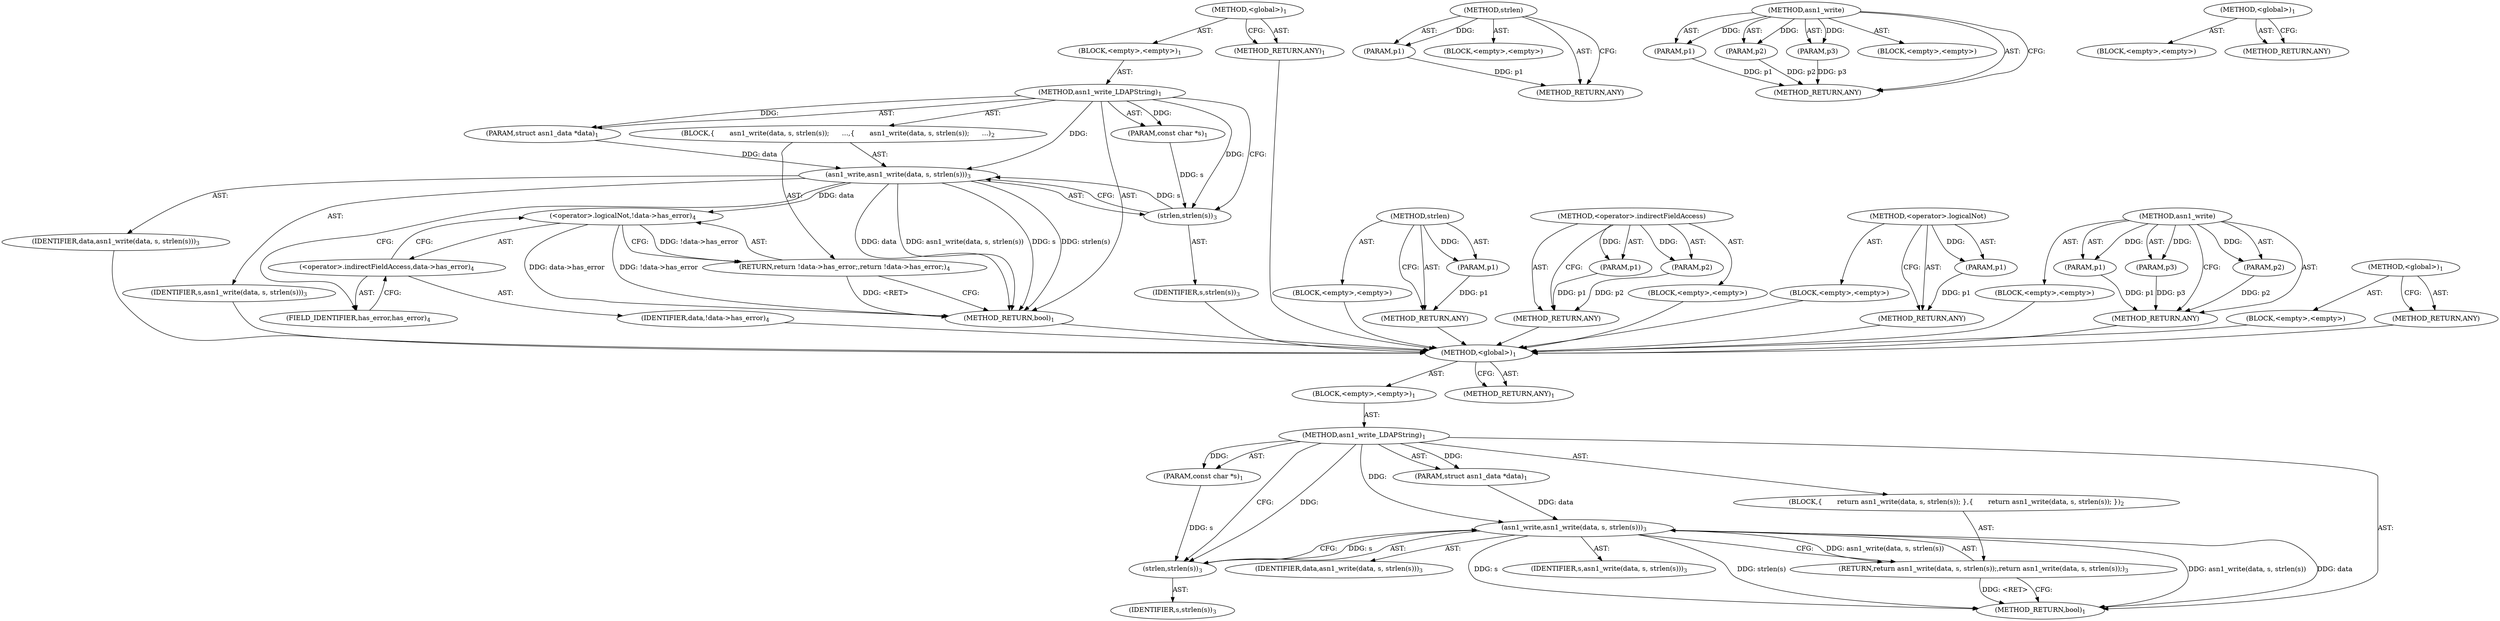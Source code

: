 digraph "&lt;global&gt;" {
vulnerable_6 [label=<(METHOD,&lt;global&gt;)<SUB>1</SUB>>];
vulnerable_7 [label=<(BLOCK,&lt;empty&gt;,&lt;empty&gt;)<SUB>1</SUB>>];
vulnerable_8 [label=<(METHOD,asn1_write_LDAPString)<SUB>1</SUB>>];
vulnerable_9 [label=<(PARAM,struct asn1_data *data)<SUB>1</SUB>>];
vulnerable_10 [label=<(PARAM,const char *s)<SUB>1</SUB>>];
vulnerable_11 [label=<(BLOCK,{
       asn1_write(data, s, strlen(s));
      ...,{
       asn1_write(data, s, strlen(s));
      ...)<SUB>2</SUB>>];
vulnerable_12 [label=<(asn1_write,asn1_write(data, s, strlen(s)))<SUB>3</SUB>>];
vulnerable_13 [label=<(IDENTIFIER,data,asn1_write(data, s, strlen(s)))<SUB>3</SUB>>];
vulnerable_14 [label=<(IDENTIFIER,s,asn1_write(data, s, strlen(s)))<SUB>3</SUB>>];
vulnerable_15 [label=<(strlen,strlen(s))<SUB>3</SUB>>];
vulnerable_16 [label=<(IDENTIFIER,s,strlen(s))<SUB>3</SUB>>];
vulnerable_17 [label=<(RETURN,return !data-&gt;has_error;,return !data-&gt;has_error;)<SUB>4</SUB>>];
vulnerable_18 [label=<(&lt;operator&gt;.logicalNot,!data-&gt;has_error)<SUB>4</SUB>>];
vulnerable_19 [label=<(&lt;operator&gt;.indirectFieldAccess,data-&gt;has_error)<SUB>4</SUB>>];
vulnerable_20 [label=<(IDENTIFIER,data,!data-&gt;has_error)<SUB>4</SUB>>];
vulnerable_21 [label=<(FIELD_IDENTIFIER,has_error,has_error)<SUB>4</SUB>>];
vulnerable_22 [label=<(METHOD_RETURN,bool)<SUB>1</SUB>>];
vulnerable_24 [label=<(METHOD_RETURN,ANY)<SUB>1</SUB>>];
vulnerable_49 [label=<(METHOD,strlen)>];
vulnerable_50 [label=<(PARAM,p1)>];
vulnerable_51 [label=<(BLOCK,&lt;empty&gt;,&lt;empty&gt;)>];
vulnerable_52 [label=<(METHOD_RETURN,ANY)>];
vulnerable_57 [label=<(METHOD,&lt;operator&gt;.indirectFieldAccess)>];
vulnerable_58 [label=<(PARAM,p1)>];
vulnerable_59 [label=<(PARAM,p2)>];
vulnerable_60 [label=<(BLOCK,&lt;empty&gt;,&lt;empty&gt;)>];
vulnerable_61 [label=<(METHOD_RETURN,ANY)>];
vulnerable_53 [label=<(METHOD,&lt;operator&gt;.logicalNot)>];
vulnerable_54 [label=<(PARAM,p1)>];
vulnerable_55 [label=<(BLOCK,&lt;empty&gt;,&lt;empty&gt;)>];
vulnerable_56 [label=<(METHOD_RETURN,ANY)>];
vulnerable_43 [label=<(METHOD,asn1_write)>];
vulnerable_44 [label=<(PARAM,p1)>];
vulnerable_45 [label=<(PARAM,p2)>];
vulnerable_46 [label=<(PARAM,p3)>];
vulnerable_47 [label=<(BLOCK,&lt;empty&gt;,&lt;empty&gt;)>];
vulnerable_48 [label=<(METHOD_RETURN,ANY)>];
vulnerable_37 [label=<(METHOD,&lt;global&gt;)<SUB>1</SUB>>];
vulnerable_38 [label=<(BLOCK,&lt;empty&gt;,&lt;empty&gt;)>];
vulnerable_39 [label=<(METHOD_RETURN,ANY)>];
fixed_6 [label=<(METHOD,&lt;global&gt;)<SUB>1</SUB>>];
fixed_7 [label=<(BLOCK,&lt;empty&gt;,&lt;empty&gt;)<SUB>1</SUB>>];
fixed_8 [label=<(METHOD,asn1_write_LDAPString)<SUB>1</SUB>>];
fixed_9 [label=<(PARAM,struct asn1_data *data)<SUB>1</SUB>>];
fixed_10 [label=<(PARAM,const char *s)<SUB>1</SUB>>];
fixed_11 [label=<(BLOCK,{
       return asn1_write(data, s, strlen(s));
 },{
       return asn1_write(data, s, strlen(s));
 })<SUB>2</SUB>>];
fixed_12 [label=<(RETURN,return asn1_write(data, s, strlen(s));,return asn1_write(data, s, strlen(s));)<SUB>3</SUB>>];
fixed_13 [label=<(asn1_write,asn1_write(data, s, strlen(s)))<SUB>3</SUB>>];
fixed_14 [label=<(IDENTIFIER,data,asn1_write(data, s, strlen(s)))<SUB>3</SUB>>];
fixed_15 [label=<(IDENTIFIER,s,asn1_write(data, s, strlen(s)))<SUB>3</SUB>>];
fixed_16 [label=<(strlen,strlen(s))<SUB>3</SUB>>];
fixed_17 [label=<(IDENTIFIER,s,strlen(s))<SUB>3</SUB>>];
fixed_18 [label=<(METHOD_RETURN,bool)<SUB>1</SUB>>];
fixed_20 [label=<(METHOD_RETURN,ANY)<SUB>1</SUB>>];
fixed_45 [label=<(METHOD,strlen)>];
fixed_46 [label=<(PARAM,p1)>];
fixed_47 [label=<(BLOCK,&lt;empty&gt;,&lt;empty&gt;)>];
fixed_48 [label=<(METHOD_RETURN,ANY)>];
fixed_39 [label=<(METHOD,asn1_write)>];
fixed_40 [label=<(PARAM,p1)>];
fixed_41 [label=<(PARAM,p2)>];
fixed_42 [label=<(PARAM,p3)>];
fixed_43 [label=<(BLOCK,&lt;empty&gt;,&lt;empty&gt;)>];
fixed_44 [label=<(METHOD_RETURN,ANY)>];
fixed_33 [label=<(METHOD,&lt;global&gt;)<SUB>1</SUB>>];
fixed_34 [label=<(BLOCK,&lt;empty&gt;,&lt;empty&gt;)>];
fixed_35 [label=<(METHOD_RETURN,ANY)>];
vulnerable_6 -> vulnerable_7  [key=0, label="AST: "];
vulnerable_6 -> vulnerable_24  [key=0, label="AST: "];
vulnerable_6 -> vulnerable_24  [key=1, label="CFG: "];
vulnerable_7 -> vulnerable_8  [key=0, label="AST: "];
vulnerable_8 -> vulnerable_9  [key=0, label="AST: "];
vulnerable_8 -> vulnerable_9  [key=1, label="DDG: "];
vulnerable_8 -> vulnerable_10  [key=0, label="AST: "];
vulnerable_8 -> vulnerable_10  [key=1, label="DDG: "];
vulnerable_8 -> vulnerable_11  [key=0, label="AST: "];
vulnerable_8 -> vulnerable_22  [key=0, label="AST: "];
vulnerable_8 -> vulnerable_15  [key=0, label="CFG: "];
vulnerable_8 -> vulnerable_15  [key=1, label="DDG: "];
vulnerable_8 -> vulnerable_12  [key=0, label="DDG: "];
vulnerable_9 -> vulnerable_12  [key=0, label="DDG: data"];
vulnerable_10 -> vulnerable_15  [key=0, label="DDG: s"];
vulnerable_11 -> vulnerable_12  [key=0, label="AST: "];
vulnerable_11 -> vulnerable_17  [key=0, label="AST: "];
vulnerable_12 -> vulnerable_13  [key=0, label="AST: "];
vulnerable_12 -> vulnerable_14  [key=0, label="AST: "];
vulnerable_12 -> vulnerable_15  [key=0, label="AST: "];
vulnerable_12 -> vulnerable_21  [key=0, label="CFG: "];
vulnerable_12 -> vulnerable_22  [key=0, label="DDG: data"];
vulnerable_12 -> vulnerable_22  [key=1, label="DDG: s"];
vulnerable_12 -> vulnerable_22  [key=2, label="DDG: strlen(s)"];
vulnerable_12 -> vulnerable_22  [key=3, label="DDG: asn1_write(data, s, strlen(s))"];
vulnerable_12 -> vulnerable_18  [key=0, label="DDG: data"];
vulnerable_13 -> fixed_6  [key=0];
vulnerable_14 -> fixed_6  [key=0];
vulnerable_15 -> vulnerable_16  [key=0, label="AST: "];
vulnerable_15 -> vulnerable_12  [key=0, label="CFG: "];
vulnerable_15 -> vulnerable_12  [key=1, label="DDG: s"];
vulnerable_16 -> fixed_6  [key=0];
vulnerable_17 -> vulnerable_18  [key=0, label="AST: "];
vulnerable_17 -> vulnerable_22  [key=0, label="CFG: "];
vulnerable_17 -> vulnerable_22  [key=1, label="DDG: &lt;RET&gt;"];
vulnerable_18 -> vulnerable_19  [key=0, label="AST: "];
vulnerable_18 -> vulnerable_17  [key=0, label="CFG: "];
vulnerable_18 -> vulnerable_17  [key=1, label="DDG: !data-&gt;has_error"];
vulnerable_18 -> vulnerable_22  [key=0, label="DDG: data-&gt;has_error"];
vulnerable_18 -> vulnerable_22  [key=1, label="DDG: !data-&gt;has_error"];
vulnerable_19 -> vulnerable_20  [key=0, label="AST: "];
vulnerable_19 -> vulnerable_21  [key=0, label="AST: "];
vulnerable_19 -> vulnerable_18  [key=0, label="CFG: "];
vulnerable_20 -> fixed_6  [key=0];
vulnerable_21 -> vulnerable_19  [key=0, label="CFG: "];
vulnerable_22 -> fixed_6  [key=0];
vulnerable_24 -> fixed_6  [key=0];
vulnerable_49 -> vulnerable_50  [key=0, label="AST: "];
vulnerable_49 -> vulnerable_50  [key=1, label="DDG: "];
vulnerable_49 -> vulnerable_51  [key=0, label="AST: "];
vulnerable_49 -> vulnerable_52  [key=0, label="AST: "];
vulnerable_49 -> vulnerable_52  [key=1, label="CFG: "];
vulnerable_50 -> vulnerable_52  [key=0, label="DDG: p1"];
vulnerable_51 -> fixed_6  [key=0];
vulnerable_52 -> fixed_6  [key=0];
vulnerable_57 -> vulnerable_58  [key=0, label="AST: "];
vulnerable_57 -> vulnerable_58  [key=1, label="DDG: "];
vulnerable_57 -> vulnerable_60  [key=0, label="AST: "];
vulnerable_57 -> vulnerable_59  [key=0, label="AST: "];
vulnerable_57 -> vulnerable_59  [key=1, label="DDG: "];
vulnerable_57 -> vulnerable_61  [key=0, label="AST: "];
vulnerable_57 -> vulnerable_61  [key=1, label="CFG: "];
vulnerable_58 -> vulnerable_61  [key=0, label="DDG: p1"];
vulnerable_59 -> vulnerable_61  [key=0, label="DDG: p2"];
vulnerable_60 -> fixed_6  [key=0];
vulnerable_61 -> fixed_6  [key=0];
vulnerable_53 -> vulnerable_54  [key=0, label="AST: "];
vulnerable_53 -> vulnerable_54  [key=1, label="DDG: "];
vulnerable_53 -> vulnerable_55  [key=0, label="AST: "];
vulnerable_53 -> vulnerable_56  [key=0, label="AST: "];
vulnerable_53 -> vulnerable_56  [key=1, label="CFG: "];
vulnerable_54 -> vulnerable_56  [key=0, label="DDG: p1"];
vulnerable_55 -> fixed_6  [key=0];
vulnerable_56 -> fixed_6  [key=0];
vulnerable_43 -> vulnerable_44  [key=0, label="AST: "];
vulnerable_43 -> vulnerable_44  [key=1, label="DDG: "];
vulnerable_43 -> vulnerable_47  [key=0, label="AST: "];
vulnerable_43 -> vulnerable_45  [key=0, label="AST: "];
vulnerable_43 -> vulnerable_45  [key=1, label="DDG: "];
vulnerable_43 -> vulnerable_48  [key=0, label="AST: "];
vulnerable_43 -> vulnerable_48  [key=1, label="CFG: "];
vulnerable_43 -> vulnerable_46  [key=0, label="AST: "];
vulnerable_43 -> vulnerable_46  [key=1, label="DDG: "];
vulnerable_44 -> vulnerable_48  [key=0, label="DDG: p1"];
vulnerable_45 -> vulnerable_48  [key=0, label="DDG: p2"];
vulnerable_46 -> vulnerable_48  [key=0, label="DDG: p3"];
vulnerable_47 -> fixed_6  [key=0];
vulnerable_48 -> fixed_6  [key=0];
vulnerable_37 -> vulnerable_38  [key=0, label="AST: "];
vulnerable_37 -> vulnerable_39  [key=0, label="AST: "];
vulnerable_37 -> vulnerable_39  [key=1, label="CFG: "];
vulnerable_38 -> fixed_6  [key=0];
vulnerable_39 -> fixed_6  [key=0];
fixed_6 -> fixed_7  [key=0, label="AST: "];
fixed_6 -> fixed_20  [key=0, label="AST: "];
fixed_6 -> fixed_20  [key=1, label="CFG: "];
fixed_7 -> fixed_8  [key=0, label="AST: "];
fixed_8 -> fixed_9  [key=0, label="AST: "];
fixed_8 -> fixed_9  [key=1, label="DDG: "];
fixed_8 -> fixed_10  [key=0, label="AST: "];
fixed_8 -> fixed_10  [key=1, label="DDG: "];
fixed_8 -> fixed_11  [key=0, label="AST: "];
fixed_8 -> fixed_18  [key=0, label="AST: "];
fixed_8 -> fixed_16  [key=0, label="CFG: "];
fixed_8 -> fixed_16  [key=1, label="DDG: "];
fixed_8 -> fixed_13  [key=0, label="DDG: "];
fixed_9 -> fixed_13  [key=0, label="DDG: data"];
fixed_10 -> fixed_16  [key=0, label="DDG: s"];
fixed_11 -> fixed_12  [key=0, label="AST: "];
fixed_12 -> fixed_13  [key=0, label="AST: "];
fixed_12 -> fixed_18  [key=0, label="CFG: "];
fixed_12 -> fixed_18  [key=1, label="DDG: &lt;RET&gt;"];
fixed_13 -> fixed_14  [key=0, label="AST: "];
fixed_13 -> fixed_15  [key=0, label="AST: "];
fixed_13 -> fixed_16  [key=0, label="AST: "];
fixed_13 -> fixed_12  [key=0, label="CFG: "];
fixed_13 -> fixed_12  [key=1, label="DDG: asn1_write(data, s, strlen(s))"];
fixed_13 -> fixed_18  [key=0, label="DDG: data"];
fixed_13 -> fixed_18  [key=1, label="DDG: s"];
fixed_13 -> fixed_18  [key=2, label="DDG: strlen(s)"];
fixed_13 -> fixed_18  [key=3, label="DDG: asn1_write(data, s, strlen(s))"];
fixed_16 -> fixed_17  [key=0, label="AST: "];
fixed_16 -> fixed_13  [key=0, label="CFG: "];
fixed_16 -> fixed_13  [key=1, label="DDG: s"];
fixed_45 -> fixed_46  [key=0, label="AST: "];
fixed_45 -> fixed_46  [key=1, label="DDG: "];
fixed_45 -> fixed_47  [key=0, label="AST: "];
fixed_45 -> fixed_48  [key=0, label="AST: "];
fixed_45 -> fixed_48  [key=1, label="CFG: "];
fixed_46 -> fixed_48  [key=0, label="DDG: p1"];
fixed_39 -> fixed_40  [key=0, label="AST: "];
fixed_39 -> fixed_40  [key=1, label="DDG: "];
fixed_39 -> fixed_43  [key=0, label="AST: "];
fixed_39 -> fixed_41  [key=0, label="AST: "];
fixed_39 -> fixed_41  [key=1, label="DDG: "];
fixed_39 -> fixed_44  [key=0, label="AST: "];
fixed_39 -> fixed_44  [key=1, label="CFG: "];
fixed_39 -> fixed_42  [key=0, label="AST: "];
fixed_39 -> fixed_42  [key=1, label="DDG: "];
fixed_40 -> fixed_44  [key=0, label="DDG: p1"];
fixed_41 -> fixed_44  [key=0, label="DDG: p2"];
fixed_42 -> fixed_44  [key=0, label="DDG: p3"];
fixed_33 -> fixed_34  [key=0, label="AST: "];
fixed_33 -> fixed_35  [key=0, label="AST: "];
fixed_33 -> fixed_35  [key=1, label="CFG: "];
}

